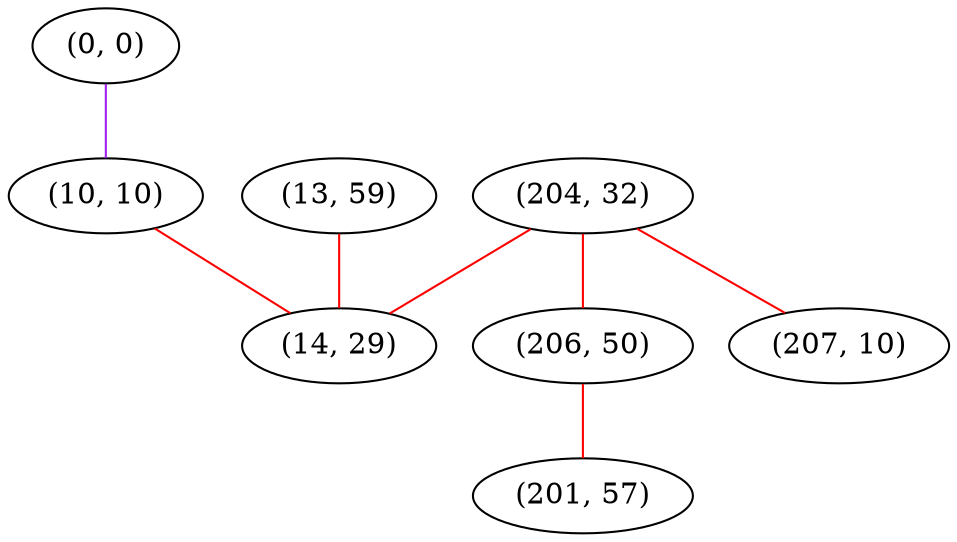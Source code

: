 graph "" {
"(0, 0)";
"(204, 32)";
"(206, 50)";
"(207, 10)";
"(13, 59)";
"(10, 10)";
"(201, 57)";
"(14, 29)";
"(0, 0)" -- "(10, 10)"  [color=purple, key=0, weight=4];
"(204, 32)" -- "(206, 50)"  [color=red, key=0, weight=1];
"(204, 32)" -- "(207, 10)"  [color=red, key=0, weight=1];
"(204, 32)" -- "(14, 29)"  [color=red, key=0, weight=1];
"(206, 50)" -- "(201, 57)"  [color=red, key=0, weight=1];
"(13, 59)" -- "(14, 29)"  [color=red, key=0, weight=1];
"(10, 10)" -- "(14, 29)"  [color=red, key=0, weight=1];
}

